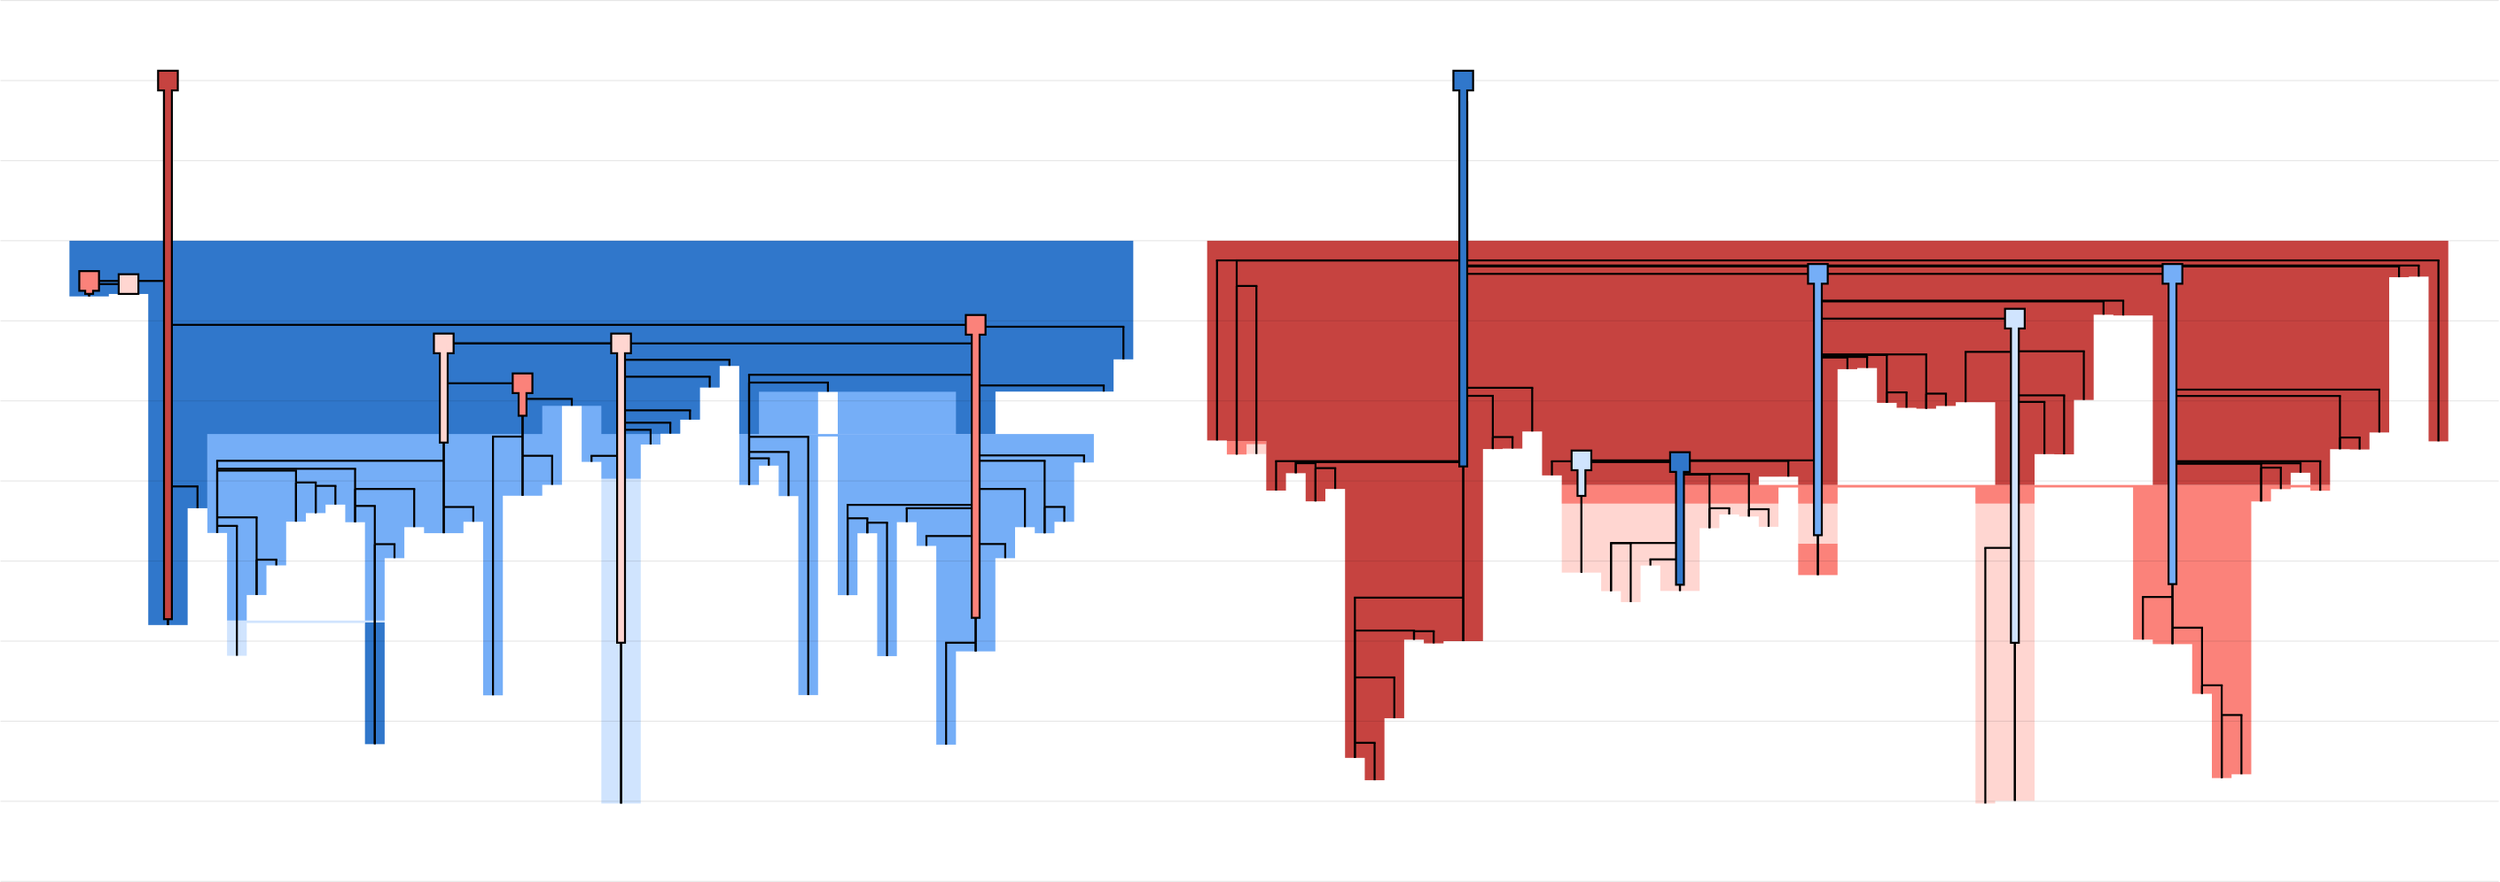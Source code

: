 <?xml version="1.0"?>
<!DOCTYPE ipe SYSTEM "ipe.dtd">
<ipe version="70212" creator="svgtoipe 20191210">
<ipestyle>
<layout paper="768 576" frame="768 576" origin="0 0"/>
<opacity name="10%" value="0.10"/>
<opacity name="20%" value="0.20"/>
<opacity name="30%" value="0.30"/>
<opacity name="40%" value="0.40"/>
<opacity name="50%" value="0.50"/>
<opacity name="60%" value="0.60"/>
<opacity name="70%" value="0.70"/>
<opacity name="80%" value="0.80"/>
<opacity name="90%" value="0.90"/>
<pathstyle cap="0" join="0" fillrule="wind"/>
</ipestyle>
<page>
<group matrix="1 0 0 -1 0 576">
<group>
<group matrix="1 0 0 1 713 350">
<group>
<path fill="0.188235 0.466667 0.796078">
-200 158.293 m
-200 163.135 l
-200 163.376 l
-200 191.198 l
-200 197.848 l
-200 207.869 l
-208 207.869 l
-208 197.848 l
-208 191.198 l
-208 163.376 l
-208 163.135 l
-208 158.293 l
-200 158.293 l
h
</path>
<path fill="0.815686 0.894118 0.996078">
-208 157.611 m
-200 157.611 l
-200 157.852 l
-200 157.984 l
-200 158.293 l
-208 158.293 l
-208 158.611 l
-256 158.611 l
-256 171.933 l
-264 171.933 l
-264 158.293 l
-264 157.984 l
-264 157.852 l
-264 157.611 l
-256 157.611 l
-208 157.611 l
h
</path>
<path fill="0.815686 0.894118 0.996078">
-96 99.9846 m
-96 113.258 l
-96 113.499 l
-96 131.176 l
-96 133.839 l
-96 193.18 l
-96 231.998 l
-112 231.998 l
-112 193.18 l
-112 133.839 l
-112 131.176 l
-112 113.499 l
-112 113.258 l
-112 99.9846 l
-96 99.9846 l
h
</path>
<path fill="0.458824 0.682353 0.968627">
-24 82.7859 m
-24 147.299 l
-24 187.905 l
-32 187.905 l
-32 158.954 l
-32 158.799 l
-32 157.94 l
-32 131.417 l
-32 128.842 l
-32 107.025 l
-32 107.015 l
-40 107.015 l
-40 102.487 l
-40 94.6352 l
-48 94.6352 l
-48 102.477 l
-56 102.477 l
-56 91.6592 l
-56 89.0724 l
-56 82.9265 l
-56 81.7859 l
-48 81.7859 l
-40 81.7859 l
-32 81.7859 l
-24 81.7859 l
-16 81.7859 l
-8 81.7859 l
0 81.7859 l
8 81.7859 l
16 81.7859 l
24 81.7859 l
32 81.7859 l
48 81.7859 l
56 81.7859 l
64 81.7859 l
72 81.7859 l
80 81.7859 l
88 81.7859 l
88 93.3707 l
80 93.3707 l
80 93.3807 l
80 117.472 l
72 117.472 l
72 117.482 l
72 122.126 l
64 122.126 l
64 119.655 l
56 119.655 l
56 122.136 l
56 128.842 l
56 131.417 l
56 132.264 l
48 132.264 l
48 132.274 l
48 157.94 l
48 158.799 l
48 158.954 l
48 166.63 l
48 170.154 l
32 170.154 l
32 170.164 l
32 172.087 l
32 187.915 l
32 208.071 l
24 208.071 l
24 187.915 l
24 127.267 l
16 127.267 l
16 117.616 l
8 117.616 l
8 172.077 l
0 172.077 l
0 122.126 l
-8 122.126 l
-8 147.289 l
-16 147.289 l
-16 82.7859 l
-24 82.7859 l
h
</path>
<path fill="0.458824 0.682353 0.968627">
-56 81.786 m
-56 54.0756 l
-64 54.0756 l
-64 62.8362 l
-72 62.8362 l
-72 75.9354 l
-80 75.9354 l
-80 81.6242 l
-88 81.6242 l
-88 81.786 l
-88 86.0463 l
-96 86.0463 l
-96 86.0563 l
-96 90.6523 l
-96 92.6764 l
-96 92.985 l
-96 99.9847 l
-112 99.9847 l
-112 93.1132 l
-120 93.1132 l
-120 70.3069 l
-128 70.3069 l
-128 93.1232 l
-128 99.9847 l
-128 102.449 l
-136 102.449 l
-136 102.459 l
-136 106.874 l
-152 106.874 l
-152 106.884 l
-152 110.503 l
-152 111.018 l
-152 111.449 l
-152 113.948 l
-152 114.534 l
-152 114.754 l
-152 115.569 l
-152 115.672 l
-152 115.789 l
-152 117.424 l
-152 117.482 l
-152 117.653 l
-152 119.12 l
-152 119.665 l
-152 122.02 l
-152 122.106 l
-152 126.558 l
-152 132.274 l
-152 132.85 l
-152 135.205 l
-152 147.241 l
-152 157.611 l
-152 188.021 l
-160 188.021 l
-160 157.611 l
-160 117.472 l
-168 117.472 l
-168 122.096 l
-184 122.096 l
-184 119.655 l
-192 119.655 l
-192 132.264 l
-200 132.264 l
-200 157.611 l
-208 157.611 l
-208 117.643 l
-216 117.643 l
-216 110.493 l
-224 110.493 l
-224 113.938 l
-232 113.938 l
-232 117.414 l
-240 117.414 l
-240 135.195 l
-248 135.195 l
-248 147.231 l
-256 147.231 l
-256 157.611 l
-264 157.611 l
-264 122.02 l
-264 122.01 l
-272 122.01 l
-272 119.12 l
-272 115.789 l
-272 115.672 l
-272 115.569 l
-272 114.754 l
-272 114.534 l
-272 111.957 l
-272 99.9847 l
-272 96.6567 l
-272 95.9096 l
-272 92.985 l
-272 92.6764 l
-272 19.5589 l
-264 19.5589 l
-256 19.5589 l
-248 19.5589 l
-240 19.5589 l
-232 19.5589 l
-224 19.5589 l
-216 19.5589 l
-208 19.5589 l
-200 19.5589 l
-192 19.5589 l
-184 19.5589 l
-168 19.5589 l
-160 19.5589 l
-152 19.5589 l
-136 19.5589 l
-128 19.5589 l
-112 19.5589 l
-96 19.5589 l
-88 19.5589 l
-48 19.5589 l
48 19.5589 l
48 81.786 l
-16 81.786 l
-16 64.5902 l
-24 64.5902 l
-24 81.786 l
-48 81.786 l
-56 81.786 l
h
</path>
<path fill="0.188235 0.466667 0.796078" pen="448">
88 64.5422 m
48 64.5422 l
48 76.3164 l
48 76.3194 l
48 78.3855 l
48 78.775 l
48 81.786 l
32 81.786 l
32 64.6002 l
-16 64.6002 l
-16 64.5902 l
-24 64.5902 l
-24 64.6002 l
-48 64.6002 l
-48 81.786 l
-56 81.786 l
-56 54.0756 l
-64 54.0756 l
-64 62.8362 l
-72 62.8362 l
-72 75.9354 l
-80 75.9354 l
-80 81.6242 l
-88 81.6242 l
-88 81.786 l
-96 81.786 l
-112 81.786 l
-112 70.3169 l
-120 70.3169 l
-120 70.3069 l
-128 70.3069 l
-128 70.3169 l
-136 70.3169 l
-136 81.786 l
-168 81.786 l
-184 81.786 l
-272 81.786 l
-272 111.957 l
-280 111.957 l
-280 111.967 l
-280 128.092 l
-280 131.373 l
-280 157.919 l
-280 158.314 l
-280 159.44 l
-296 159.44 l
-296 158.314 l
-296 157.919 l
-296 131.373 l
-296 128.092 l
-296 111.967 l
-296 103.09 l
-296 81.786 l
-296 81.6342 l
-296 80.0821 l
-296 78.775 l
-296 78.3855 l
-296 77.182 l
-296 76.3194 l
-296 76.3164 l
-296 75.9454 l
-296 72.1544 l
-296 70.3169 l
-296 67.5003 l
-296 64.6002 l
-296 64.5422 l
-296 62.8462 l
-296 62.0435 l
-296 61.1526 l
-296 60.8649 l
-296 58.4822 l
-296 57.7049 l
-296 54.0856 l
-296 51.6147 l
-296 51.443 l
-296 44.9515 l
-296 38.1722 l
-296 37.3973 l
-296 25.8503 l
-296 24.845 l
-312 24.845 l
-312 25.8403 l
-328 25.8403 l
-328 20.8259 l
-328 19.5589 l
-328 3.20713 l
104 3.20713 l
104 19.5589 l
104 51.433 l
96 51.433 l
96 51.443 l
96 64.5322 l
88 64.5322 l
88 64.5422 l
h
</path>
</group>
</group>
<group matrix="1 0 0 1 923 350">
<group>
<path fill="0.984314 0.509804 0.478431">
180 126.262 m
180 132.61 l
180 139.132 l
164 139.132 l
164 132.61 l
164 126.262 l
180 126.262 l
h
</path>
<path fill="1 0.839216 0.819608">
260 110.061 m
260 116.724 l
260 123.591 l
260 128.071 l
260 137.264 l
260 142.291 l
260 145.191 l
260 155.762 l
260 230.898 l
244 230.898 l
244 230.908 l
244 231.998 l
236 231.998 l
236 230.908 l
236 155.762 l
236 145.191 l
236 142.291 l
236 137.264 l
236 128.071 l
236 123.591 l
236 116.724 l
236 110.061 l
244 110.061 l
260 110.061 l
h
</path>
<path fill="1 0.839216 0.819608">
236 102.507 m
260 102.507 l
260 110.061 l
244 110.061 l
236 110.061 l
236 103.507 l
180 103.507 l
180 110.061 l
180 126.262 l
164 126.262 l
164 119.509 l
164 103.507 l
156 103.507 l
156 119.499 l
148 119.499 l
148 115.316 l
140 115.316 l
140 114.481 l
132 114.481 l
132 120.049 l
124 120.049 l
124 126.262 l
124 132.738 l
124 145.582 l
108 145.582 l
108 135.237 l
100 135.237 l
100 145.592 l
100 145.68 l
100 150.115 l
92 150.115 l
92 145.68 l
92 145.67 l
84 145.67 l
84 138.151 l
84 138.141 l
68 138.141 l
68 126.262 l
68 110.061 l
68 102.507 l
84 102.507 l
92 102.507 l
100 102.507 l
108 102.507 l
124 102.507 l
132 102.507 l
140 102.507 l
148 102.507 l
156 102.507 l
164 102.507 l
180 102.507 l
236 102.507 l
h
</path>
<path fill="0.984314 0.509804 0.478431">
364 102.507 m
372 102.507 l
380 102.507 l
380 103.282 l
380 104.839 l
372 104.839 l
372 104.19 l
372 103.507 l
364 103.507 l
364 104.18 l
356 104.18 l
356 104.849 l
356 109.198 l
348 109.198 l
348 109.208 l
348 220.112 l
340 220.112 l
340 220.122 l
340 221.652 l
332 221.652 l
332 220.122 l
332 196.019 l
332 191.611 l
332 188.366 l
332 187.413 l
332 187.403 l
324 187.403 l
324 183.936 l
324 177.076 l
324 175.698 l
324 169.234 l
324 167.208 l
324 167.198 l
308 167.198 l
308 165.38 l
308 165.37 l
300 165.37 l
300 157.773 l
300 155.59 l
300 110.061 l
300 103.507 l
260 103.507 l
260 110.061 l
244 110.061 l
236 110.061 l
236 103.507 l
180 103.507 l
180 110.061 l
164 110.061 l
164 103.507 l
156 103.507 l
156 110.061 l
140 110.061 l
124 110.061 l
108 110.061 l
68 110.061 l
68 103.282 l
68 102.507 l
108 102.507 l
124 102.507 l
140 102.507 l
156 102.507 l
164 102.507 l
180 102.507 l
236 102.507 l
244 102.507 l
260 102.507 l
300 102.507 l
308 102.507 l
324 102.507 l
332 102.507 l
340 102.507 l
348 102.507 l
356 102.507 l
364 102.507 l
h
</path>
<path fill="1 0.839216 0.819608">
-60 89.9161 m
-60 85.9351 l
-52 85.9351 l
-52 89.9161 l
-60 89.9161 l
h
</path>
<path fill="0.984314 0.509804 0.478431">
-60 89.9161 m
-60 90.1133 l
-68 90.1133 l
-68 85.9352 l
-68 84.6681 l
-60 84.6681 l
-52 84.6681 l
-52 85.9352 l
-60 85.9352 l
-60 89.9161 l
h
</path>
<path fill="0.776471 0.262745 0.25098" pen="520">
300 33.5993 m
300 33.5893 l
292 33.5893 l
292 33.2808 l
284 33.2808 l
284 67.9473 l
276 67.9473 l
276 90.0484 l
268 90.0484 l
268 89.9602 l
260 89.9602 l
260 102.507 l
244 102.507 l
244 68.8599 l
236 68.8599 l
236 68.8499 l
228 68.8499 l
228 70.3695 l
220 70.3695 l
220 71.4924 l
212 71.4924 l
212 71.1189 l
204 71.1189 l
204 69.1143 l
196 69.1143 l
196 54.9619 l
188 54.9619 l
188 55.4236 l
180 55.4236 l
180 102.507 l
164 102.507 l
164 99.1152 l
156 99.1152 l
156 99.1252 l
148 99.1252 l
148 102.507 l
132 102.507 l
124 102.507 l
84 102.507 l
68 102.507 l
68 98.6095 l
60 98.6095 l
60 80.7588 l
52 80.7588 l
52 87.7144 l
44 87.7144 l
44 87.8907 l
36 87.8907 l
36 102.507 l
36 148.299 l
36 165.987 l
20 165.987 l
20 165.997 l
20 166.91 l
12 166.91 l
12 165.393 l
4 165.393 l
4 166.92 l
4 197.331 l
-4 197.331 l
-4 197.341 l
-4 207.31 l
-4 213.452 l
-4 222.534 l
-12 222.534 l
-12 213.452 l
-12 213.442 l
-20 213.442 l
-20 207.31 l
-20 180.743 l
-20 168.2 l
-20 161.681 l
-20 109.164 l
-20 104.113 l
-28 104.113 l
-28 109.154 l
-36 109.154 l
-36 104.784 l
-36 97.707 l
-44 97.707 l
-44 104.774 l
-52 104.774 l
-52 102.507 l
-52 89.9161 l
-52 84.6682 l
-60 84.6682 l
-68 84.6682 l
-68 84.4229 l
-68 84.4129 l
-76 84.4129 l
-76 11.2071 l
-76 3.20713 l
428 3.20713 l
428 11.2071 l
428 84.6682 l
428 84.7656 l
420 84.7656 l
420 17.7959 l
412 17.7959 l
412 18.0446 l
404 18.0446 l
404 81.1555 l
396 81.1555 l
396 84.7756 l
396 88.067 l
388 88.067 l
388 87.9557 l
380 87.9557 l
380 88.077 l
380 102.507 l
372 102.507 l
372 97.5306 l
364 97.5306 l
364 102.507 l
356 102.507 l
324 102.507 l
308 102.507 l
308 33.5993 l
300 33.5993 l
h
</path>
</group>
</group>
<group matrix="1 0 0 1 400 350">
<group>
<path stroke="0 0 0" opacity="10%" pen="0.4">
-43 -94.4567 m
971.5 -94.4567 l
</path>
<path stroke="0 0 0" opacity="10%" pen="0.4">
-43 -61.9021 m
971.5 -61.9021 l
</path>
<path stroke="0 0 0" opacity="10%" pen="0.4">
-43 -29.3475 m
971.5 -29.3475 l
</path>
<path stroke="0 0 0" opacity="10%" pen="0.4">
-43 3.20713 m
971.5 3.20713 l
</path>
<path stroke="0 0 0" opacity="10%" pen="0.4">
-43 35.7617 m
971.5 35.7617 l
</path>
<path stroke="0 0 0" opacity="10%" pen="0.4">
-43 68.3163 m
971.5 68.3163 l
</path>
<path stroke="0 0 0" opacity="10%" pen="0.4">
-43 100.871 m
971.5 100.871 l
</path>
<path stroke="0 0 0" opacity="10%" pen="0.4">
-43 133.426 m
971.5 133.426 l
</path>
<path stroke="0 0 0" opacity="10%" pen="0.4">
-43 165.98 m
971.5 165.98 l
</path>
<path stroke="0 0 0" opacity="10%" pen="0.4">
-43 198.535 m
971.5 198.535 l
</path>
<path stroke="0 0 0" opacity="10%" pen="0.4">
-43 231.089 m
971.5 231.089 l
</path>
<path stroke="0 0 0" opacity="10%" pen="0.4">
-43 263.644 m
971.5 263.644 l
</path>
</group>
</group>
<group matrix="1 0 0 1 713 350">
<group>
<path stroke="0 0 0" pen="0.8">
-320 19.5589 m
-320 20.8259 l
</path>
<path stroke="0 0 0" pen="0.8">
-320.4 19.5589 m
-288 19.5589 l
</path>
<path stroke="0 0 0" pen="0.8">
-320 20.8259 m
-320 25.8503 l
</path>
<path stroke="0 0 0" pen="0.8">
-320 20.8259 m
-320 25.8503 l
</path>
<path stroke="0 0 0" pen="0.8">
-304 20.8259 m
-304 24.855 l
</path>
<path stroke="0 0 0" pen="0.8">
-303.6 20.8259 m
-320 20.8259 l
</path>
<path stroke="0 0 0" pen="0.8">
-288 19.5589 m
-288 37.3973 l
</path>
<path stroke="0 0 0" pen="0.8">
-288 19.5589 m
-288 37.3973 l
</path>
<path stroke="0 0 0" pen="0.8">
-288 37.3973 m
-288 103.09 l
</path>
<path stroke="0 0 0" pen="0.8">
-288 37.3973 m
-288 103.09 l
</path>
<path stroke="0 0 0" pen="0.8">
-288 103.09 m
-288 159.45 l
</path>
<path stroke="0 0 0" pen="0.8">
-288 103.09 m
-288 159.45 l
</path>
<path stroke="0 0 0" pen="0.8">
-276 103.09 m
-276 111.967 l
</path>
<path stroke="0 0 0" pen="0.8">
-275.6 103.09 m
-288 103.09 l
</path>
<path stroke="0 0 0" pen="0.8">
40 37.3973 m
40 38.1722 l
</path>
<path stroke="0 0 0" pen="0.8">
40.4 37.3973 m
-288 37.3973 l
</path>
<path stroke="0 0 0" pen="0.8">
40 38.1722 m
40 44.9515 l
</path>
<path stroke="0 0 0" pen="0.8">
40 38.1722 m
40 44.9515 l
</path>
<path stroke="0 0 0" pen="0.8">
-176 44.9515 m
-176 44.9515 l
</path>
<path stroke="0 0 0" pen="0.8">
-176.4 44.9515 m
40 44.9515 l
</path>
<path stroke="0 0 0" pen="0.8">
-176 44.9515 m
-176 61.1526 l
</path>
<path stroke="0 0 0" pen="0.8">
-176 44.9515 m
-176 61.1526 l
</path>
<path stroke="0 0 0" pen="0.8">
-176 61.1526 m
-176 92.6638 l
</path>
<path stroke="0 0 0" pen="0.8">
-176 61.1526 m
-176 92.6638 l
</path>
<path stroke="0 0 0" pen="0.8">
-268 92.6638 m
-268 95.9096 l
</path>
<path stroke="0 0 0" pen="0.8">
-268.4 92.6638 m
-176 92.6638 l
</path>
<path stroke="0 0 0" pen="0.8">
-268 95.9096 m
-268 96.6567 l
</path>
<path stroke="0 0 0" pen="0.8">
-268 95.9096 m
-268 96.6567 l
</path>
<path stroke="0 0 0" pen="0.8">
-268 96.6567 m
-268 115.672 l
</path>
<path stroke="0 0 0" pen="0.8">
-268 96.6567 m
-268 115.672 l
</path>
<path stroke="0 0 0" pen="0.8">
-268 115.672 m
-268 119.12 l
</path>
<path stroke="0 0 0" pen="0.8">
-268 115.672 m
-268 119.12 l
</path>
<path stroke="0 0 0" pen="0.8">
-268 119.12 m
-268 122.02 l
</path>
<path stroke="0 0 0" pen="0.8">
-268 119.12 m
-268 122.02 l
</path>
<path stroke="0 0 0" pen="0.8">
-260 119.12 m
-260 171.943 l
</path>
<path stroke="0 0 0" pen="0.8">
-259.6 119.12 m
-268 119.12 l
</path>
<path stroke="0 0 0" pen="0.8">
-252 115.672 m
-252 132.85 l
</path>
<path stroke="0 0 0" pen="0.8">
-251.6 115.672 m
-268 115.672 l
</path>
<path stroke="0 0 0" pen="0.8">
-252 132.85 m
-252 147.241 l
</path>
<path stroke="0 0 0" pen="0.8">
-252 132.85 m
-252 147.241 l
</path>
<path stroke="0 0 0" pen="0.8">
-244 132.85 m
-244 135.205 l
</path>
<path stroke="0 0 0" pen="0.8">
-243.6 132.85 m
-252 132.85 l
</path>
<path stroke="0 0 0" pen="0.8">
-236 96.6567 m
-236 101.482 l
</path>
<path stroke="0 0 0" pen="0.8">
-235.6 96.6567 m
-268 96.6567 l
</path>
<path stroke="0 0 0" pen="0.8">
-236 101.482 m
-236 117.424 l
</path>
<path stroke="0 0 0" pen="0.8">
-236 101.482 m
-236 117.424 l
</path>
<path stroke="0 0 0" pen="0.8">
-228 101.482 m
-228 102.861 l
</path>
<path stroke="0 0 0" pen="0.8">
-227.6 101.482 m
-236 101.482 l
</path>
<path stroke="0 0 0" pen="0.8">
-228 102.861 m
-228 113.948 l
</path>
<path stroke="0 0 0" pen="0.8">
-228 102.861 m
-228 113.948 l
</path>
<path stroke="0 0 0" pen="0.8">
-220 102.861 m
-220 110.503 l
</path>
<path stroke="0 0 0" pen="0.8">
-219.6 102.861 m
-228 102.861 l
</path>
<path stroke="0 0 0" pen="0.8">
-212 95.9096 m
-212 104.125 l
</path>
<path stroke="0 0 0" pen="0.8">
-211.6 95.9096 m
-268 95.9096 l
</path>
<path stroke="0 0 0" pen="0.8">
-212 104.125 m
-212 111.018 l
</path>
<path stroke="0 0 0" pen="0.8">
-212 104.125 m
-212 111.018 l
</path>
<path stroke="0 0 0" pen="0.8">
-212 111.018 m
-212 117.653 l
</path>
<path stroke="0 0 0" pen="0.8">
-212 111.018 m
-212 117.653 l
</path>
<path stroke="0 0 0" pen="0.8">
-204 111.018 m
-204 126.558 l
</path>
<path stroke="0 0 0" pen="0.8">
-203.6 111.018 m
-212 111.018 l
</path>
<path stroke="0 0 0" pen="0.8">
-204 126.558 m
-204 207.879 l
</path>
<path stroke="0 0 0" pen="0.8">
-204 126.558 m
-204 207.879 l
</path>
<path stroke="0 0 0" pen="0.8">
-196 126.558 m
-196 132.274 l
</path>
<path stroke="0 0 0" pen="0.8">
-195.6 126.558 m
-204 126.558 l
</path>
<path stroke="0 0 0" pen="0.8">
-188 104.125 m
-188 119.665 l
</path>
<path stroke="0 0 0" pen="0.8">
-187.6 104.125 m
-212 104.125 l
</path>
<path stroke="0 0 0" pen="0.8">
-176 92.6638 m
-176 111.449 l
</path>
<path stroke="0 0 0" pen="0.8">
-176 92.6638 m
-176 111.449 l
</path>
<path stroke="0 0 0" pen="0.8">
-176 111.449 m
-176 122.106 l
</path>
<path stroke="0 0 0" pen="0.8">
-176 111.449 m
-176 122.106 l
</path>
<path stroke="0 0 0" pen="0.8">
-164 111.449 m
-164 117.482 l
</path>
<path stroke="0 0 0" pen="0.8">
-163.6 111.449 m
-176 111.449 l
</path>
<path stroke="0 0 0" pen="0.8">
-144 61.1526 m
-144 67.5003 l
</path>
<path stroke="0 0 0" pen="0.8">
-143.6 61.1526 m
-176 61.1526 l
</path>
<path stroke="0 0 0" pen="0.8">
-144 67.5003 m
-144 82.8406 l
</path>
<path stroke="0 0 0" pen="0.8">
-144 67.5003 m
-144 82.8406 l
</path>
<path stroke="0 0 0" pen="0.8">
-156 82.8406 m
-156 188.031 l
</path>
<path stroke="0 0 0" pen="0.8">
-156.4 82.8406 m
-144 82.8406 l
</path>
<path stroke="0 0 0" pen="0.8">
-144 82.8406 m
-144 90.6245 l
</path>
<path stroke="0 0 0" pen="0.8">
-144 82.8406 m
-144 90.6245 l
</path>
<path stroke="0 0 0" pen="0.8">
-144 90.6245 m
-144 106.884 l
</path>
<path stroke="0 0 0" pen="0.8">
-144 90.6245 m
-144 106.884 l
</path>
<path stroke="0 0 0" pen="0.8">
-132 90.6245 m
-132 102.459 l
</path>
<path stroke="0 0 0" pen="0.8">
-131.6 90.6245 m
-144 90.6245 l
</path>
<path stroke="0 0 0" pen="0.8">
-124 67.5003 m
-124 70.3169 l
</path>
<path stroke="0 0 0" pen="0.8">
-123.6 67.5003 m
-144 67.5003 l
</path>
<path stroke="0 0 0" pen="0.8">
-104 44.9515 m
-104 51.6147 l
</path>
<path stroke="0 0 0" pen="0.8">
-103.6 44.9515 m
-176 44.9515 l
</path>
<path stroke="0 0 0" pen="0.8">
-104 51.6147 m
-104 58.4822 l
</path>
<path stroke="0 0 0" pen="0.8">
-104 51.6147 m
-104 58.4822 l
</path>
<path stroke="0 0 0" pen="0.8">
-104 58.4822 m
-104 72.1544 l
</path>
<path stroke="0 0 0" pen="0.8">
-104 58.4822 m
-104 72.1544 l
</path>
<path stroke="0 0 0" pen="0.8">
-104 72.1544 m
-104 77.182 l
</path>
<path stroke="0 0 0" pen="0.8">
-104 72.1544 m
-104 77.182 l
</path>
<path stroke="0 0 0" pen="0.8">
-104 77.182 m
-104 80.0821 l
</path>
<path stroke="0 0 0" pen="0.8">
-104 77.182 m
-104 80.0821 l
</path>
<path stroke="0 0 0" pen="0.8">
-104 80.0821 m
-104 90.6523 l
</path>
<path stroke="0 0 0" pen="0.8">
-104 80.0821 m
-104 90.6523 l
</path>
<path stroke="0 0 0" pen="0.8">
-116 90.6523 m
-116 93.1232 l
</path>
<path stroke="0 0 0" pen="0.8">
-116.4 90.6523 m
-104 90.6523 l
</path>
<path stroke="0 0 0" pen="0.8">
-104 90.6523 m
-104 232.008 l
</path>
<path stroke="0 0 0" pen="0.8">
-104 90.6523 m
-104 232.008 l
</path>
<path stroke="0 0 0" pen="0.8">
-92 80.0821 m
-92 86.0563 l
</path>
<path stroke="0 0 0" pen="0.8">
-91.6 80.0821 m
-104 80.0821 l
</path>
<path stroke="0 0 0" pen="0.8">
-84 77.182 m
-84 81.6342 l
</path>
<path stroke="0 0 0" pen="0.8">
-83.6 77.182 m
-104 77.182 l
</path>
<path stroke="0 0 0" pen="0.8">
-76 72.1544 m
-76 75.9454 l
</path>
<path stroke="0 0 0" pen="0.8">
-75.6 72.1544 m
-104 72.1544 l
</path>
<path stroke="0 0 0" pen="0.8">
-68 58.4822 m
-68 62.8462 l
</path>
<path stroke="0 0 0" pen="0.8">
-67.6 58.4822 m
-104 58.4822 l
</path>
<path stroke="0 0 0" pen="0.8">
-60 51.6147 m
-60 54.0856 l
</path>
<path stroke="0 0 0" pen="0.8">
-59.6 51.6147 m
-104 51.6147 l
</path>
<path stroke="0 0 0" pen="0.8">
40 44.9515 m
40 57.7049 l
</path>
<path stroke="0 0 0" pen="0.8">
40 44.9515 m
40 57.7049 l
</path>
<path stroke="0 0 0" pen="0.8">
-52 57.7049 m
-52 60.8649 l
</path>
<path stroke="0 0 0" pen="0.8">
-52.4 57.7049 m
40 57.7049 l
</path>
<path stroke="0 0 0" pen="0.8">
-52 60.8649 m
-52 82.9265 l
</path>
<path stroke="0 0 0" pen="0.8">
-52 60.8649 m
-52 82.9265 l
</path>
<path stroke="0 0 0" pen="0.8">
-52 82.9265 m
-52 89.0724 l
</path>
<path stroke="0 0 0" pen="0.8">
-52 82.9265 m
-52 89.0724 l
</path>
<path stroke="0 0 0" pen="0.8">
-52 89.0724 m
-52 91.6592 l
</path>
<path stroke="0 0 0" pen="0.8">
-52 89.0724 m
-52 91.6592 l
</path>
<path stroke="0 0 0" pen="0.8">
-52 91.6592 m
-52 102.487 l
</path>
<path stroke="0 0 0" pen="0.8">
-52 91.6592 m
-52 102.487 l
</path>
<path stroke="0 0 0" pen="0.8">
-44 91.6592 m
-44 94.6452 l
</path>
<path stroke="0 0 0" pen="0.8">
-43.6 91.6592 m
-52 91.6592 l
</path>
<path stroke="0 0 0" pen="0.8">
-36 89.0724 m
-36 107.025 l
</path>
<path stroke="0 0 0" pen="0.8">
-35.6 89.0724 m
-52 89.0724 l
</path>
<path stroke="0 0 0" pen="0.8">
-28 82.9265 m
-28 187.915 l
</path>
<path stroke="0 0 0" pen="0.8">
-27.6 82.9265 m
-52 82.9265 l
</path>
<path stroke="0 0 0" pen="0.8">
-20 60.8649 m
-20 64.6002 l
</path>
<path stroke="0 0 0" pen="0.8">
-19.6 60.8649 m
-52 60.8649 l
</path>
<path stroke="0 0 0" pen="0.8">
40 57.7049 m
40 62.0435 l
</path>
<path stroke="0 0 0" pen="0.8">
40 57.7049 m
40 62.0435 l
</path>
<path stroke="0 0 0" pen="0.8">
40 62.0435 m
40 90.4806 l
</path>
<path stroke="0 0 0" pen="0.8">
40 62.0435 m
40 90.4806 l
</path>
<path stroke="0 0 0" pen="0.8">
40 90.4806 m
40 92.6638 l
</path>
<path stroke="0 0 0" pen="0.8">
40 90.4806 m
40 92.6638 l
</path>
<path stroke="0 0 0" pen="0.8">
40 92.6638 m
40 104.125 l
</path>
<path stroke="0 0 0" pen="0.8">
40 92.6638 m
40 104.125 l
</path>
<path stroke="0 0 0" pen="0.8">
40 104.125 m
40 110.589 l
</path>
<path stroke="0 0 0" pen="0.8">
40 104.125 m
40 110.589 l
</path>
<path stroke="0 0 0" pen="0.8">
-12 110.589 m
-12 116.046 l
</path>
<path stroke="0 0 0" pen="0.8">
-12.4 110.589 m
40 110.589 l
</path>
<path stroke="0 0 0" pen="0.8">
-12 116.046 m
-12 147.299 l
</path>
<path stroke="0 0 0" pen="0.8">
-12 116.046 m
-12 147.299 l
</path>
<path stroke="0 0 0" pen="0.8">
-4 116.046 m
-4 117.827 l
</path>
<path stroke="0 0 0" pen="0.8">
-3.6 116.046 m
-12 116.046 l
</path>
<path stroke="0 0 0" pen="0.8">
-4 117.827 m
-4 122.136 l
</path>
<path stroke="0 0 0" pen="0.8">
-4 117.827 m
-4 122.136 l
</path>
<path stroke="0 0 0" pen="0.8">
4 117.827 m
4 172.087 l
</path>
<path stroke="0 0 0" pen="0.8">
4.4 117.827 m
-4 117.827 l
</path>
<path stroke="0 0 0" pen="0.8">
40 110.589 m
40 111.967 l
</path>
<path stroke="0 0 0" pen="0.8">
40 110.589 m
40 111.967 l
</path>
<path stroke="0 0 0" pen="0.8">
12 111.967 m
12 117.626 l
</path>
<path stroke="0 0 0" pen="0.8">
11.6 111.967 m
40 111.967 l
</path>
<path stroke="0 0 0" pen="0.8">
40 111.967 m
40 123.256 l
</path>
<path stroke="0 0 0" pen="0.8">
40 111.967 m
40 123.256 l
</path>
<path stroke="0 0 0" pen="0.8">
20 123.256 m
20 127.277 l
</path>
<path stroke="0 0 0" pen="0.8">
19.6 123.256 m
40 123.256 l
</path>
<path stroke="0 0 0" pen="0.8">
40 123.256 m
40 126.502 l
</path>
<path stroke="0 0 0" pen="0.8">
40 123.256 m
40 126.502 l
</path>
<path stroke="0 0 0" pen="0.8">
40 126.502 m
40 166.63 l
</path>
<path stroke="0 0 0" pen="0.8">
40 126.502 m
40 166.63 l
</path>
<path stroke="0 0 0" pen="0.8">
28 166.63 m
28 208.081 l
</path>
<path stroke="0 0 0" pen="0.8">
27.6 166.63 m
40 166.63 l
</path>
<path stroke="0 0 0" pen="0.8">
40 166.63 m
40 170.164 l
</path>
<path stroke="0 0 0" pen="0.8">
40 166.63 m
40 170.164 l
</path>
<path stroke="0 0 0" pen="0.8">
52 126.502 m
52 132.274 l
</path>
<path stroke="0 0 0" pen="0.8">
52.4 126.502 m
40 126.502 l
</path>
<path stroke="0 0 0" pen="0.8">
60 104.125 m
60 119.665 l
</path>
<path stroke="0 0 0" pen="0.8">
60.4 104.125 m
40 104.125 l
</path>
<path stroke="0 0 0" pen="0.8">
68 92.6638 m
68 111.422 l
</path>
<path stroke="0 0 0" pen="0.8">
68.4 92.6638 m
40 92.6638 l
</path>
<path stroke="0 0 0" pen="0.8">
68 111.422 m
68 122.136 l
</path>
<path stroke="0 0 0" pen="0.8">
68 111.422 m
68 122.136 l
</path>
<path stroke="0 0 0" pen="0.8">
76 111.422 m
76 117.482 l
</path>
<path stroke="0 0 0" pen="0.8">
76.4 111.422 m
68 111.422 l
</path>
<path stroke="0 0 0" pen="0.8">
84 90.4806 m
84 93.3807 l
</path>
<path stroke="0 0 0" pen="0.8">
84.4 90.4806 m
40 90.4806 l
</path>
<path stroke="0 0 0" pen="0.8">
92 62.0435 m
92 64.5422 l
</path>
<path stroke="0 0 0" pen="0.8">
92.4 62.0435 m
40 62.0435 l
</path>
<path stroke="0 0 0" pen="0.8">
100 38.1722 m
100 51.443 l
</path>
<path stroke="0 0 0" pen="0.8">
100.4 38.1722 m
40 38.1722 l
</path>
</group>
</group>
<group matrix="1 0 0 1 713 350">
<group>
<path stroke="0 0 0" pen="4">
-288 19.5589 m
-288 -61.9021 l
</path>
<path stroke="0 0 0" pen="4">
-288 103.09 m
-288 157.459 l
-288 103.09 l
-288 157.459 l
-288 37.3973 l
-288 103.09 l
-288 19.5589 l
-288 37.3973 l
-288 19.5589 l
-288 -61.9021 l
</path>
<path stroke="0 0 0" fill="0.776471 0.262745 0.25098" stroke-opacity="opaque" pen="0.8">
-292 -65.9021 m
-284 -65.9021 l
-284 -57.9021 l
-292 -57.9021 l
-292 -65.9021 l
h
</path>
<path stroke="0.776471 0.262745 0.25098" fill="0.776471 0.262745 0.25098" stroke-opacity="opaque" pen="2.4">
-288 103.09 m
-288 156.659 l
-288 103.09 l
-288 156.659 l
-288 37.3973 l
-288 103.09 l
-288 19.5589 l
-288 37.3973 l
-288 19.5589 l
-288 -61.9021 l
</path>
<path stroke="0 0 0" pen="4">
-320 20.8259 m
-320 25.2076 l
-320 20.8259 l
-320 25.2076 l
-320 19.5589 l
-320 20.8259 l
</path>
<path stroke="0 0 0" fill="0.984314 0.509804 0.478431" stroke-opacity="opaque" pen="0.8">
-324 15.5589 m
-316 15.5589 l
-316 23.5589 l
-324 23.5589 l
-324 15.5589 l
h
</path>
<path stroke="0.984314 0.509804 0.478431" fill="0.984314 0.509804 0.478431" stroke-opacity="opaque" pen="2.4">
-320 20.8259 m
-320 24.4076 l
-320 20.8259 l
-320 24.4076 l
-320 19.5589 l
-320 20.8259 l
</path>
<path stroke="0 0 0" pen="4">
-304 20.8259 m
-304 24.6178 l
-304 20.8259 l
-304 24.6178 l
</path>
<path stroke="0 0 0" fill="1 0.839216 0.819608" stroke-opacity="opaque" pen="0.8">
-308 16.8259 m
-300 16.8259 l
-300 24.8259 l
-308 24.8259 l
-308 16.8259 l
h
</path>
<path stroke="1 0.839216 0.819608" fill="1 0.839216 0.819608" stroke-opacity="opaque" pen="2.4">
-304 20.8259 m
-304 23.8178 l
-304 20.8259 l
-304 23.8178 l
</path>
<path stroke="0 0 0" pen="4">
40 126.502 m
40 156.902 l
40 126.502 l
40 156.902 l
40 123.256 l
40 126.502 l
40 111.967 l
40 123.256 l
40 110.589 l
40 111.967 l
40 104.125 l
40 110.589 l
40 92.6638 l
40 104.125 l
40 90.4806 l
40 92.6638 l
40 62.0435 l
40 90.4806 l
40 57.7049 l
40 62.0435 l
40 44.9515 l
40 57.7049 l
40 38.1722 l
40 44.9515 l
40 37.3973 l
40 38.1722 l
</path>
<path stroke="0 0 0" fill="0.984314 0.509804 0.478431" stroke-opacity="opaque" pen="0.8">
36 33.3973 m
44 33.3973 l
44 41.3973 l
36 41.3973 l
36 33.3973 l
h
</path>
<path stroke="0.984314 0.509804 0.478431" fill="0.984314 0.509804 0.478431" stroke-opacity="opaque" pen="2.4">
40 126.502 m
40 156.102 l
40 126.502 l
40 156.102 l
40 123.256 l
40 126.502 l
40 111.967 l
40 123.256 l
40 110.589 l
40 111.967 l
40 104.125 l
40 110.589 l
40 92.6638 l
40 104.125 l
40 90.4806 l
40 92.6638 l
40 62.0435 l
40 90.4806 l
40 57.7049 l
40 62.0435 l
40 44.9515 l
40 57.7049 l
40 38.1722 l
40 44.9515 l
40 37.3973 l
40 38.1722 l
</path>
<path stroke="0 0 0" pen="4">
-176 61.1526 m
-176 85.664 l
-176 61.1526 l
-176 85.664 l
-176 44.9515 l
-176 61.1526 l
-176 44.9515 l
-176 44.9515 l
</path>
<path stroke="0 0 0" fill="1 0.839216 0.819608" stroke-opacity="opaque" pen="0.8">
-180 40.9515 m
-172 40.9515 l
-172 48.9515 l
-180 48.9515 l
-180 40.9515 l
h
</path>
<path stroke="1 0.839216 0.819608" fill="1 0.839216 0.819608" stroke-opacity="opaque" pen="2.4">
-176 61.1526 m
-176 84.864 l
-176 61.1526 l
-176 84.864 l
-176 44.9515 l
-176 61.1526 l
-176 44.9515 l
-176 44.9515 l
</path>
<path stroke="0 0 0" pen="4">
-104 90.6523 m
-104 167.028 l
-104 90.6523 l
-104 167.028 l
-104 80.0821 l
-104 90.6523 l
-104 77.182 l
-104 80.0821 l
-104 72.1544 l
-104 77.182 l
-104 58.4822 l
-104 72.1544 l
-104 51.6147 l
-104 58.4822 l
-104 44.9515 l
-104 51.6147 l
</path>
<path stroke="0 0 0" fill="1 0.839216 0.819608" stroke-opacity="opaque" pen="0.8">
-108 40.9515 m
-100 40.9515 l
-100 48.9515 l
-108 48.9515 l
-108 40.9515 l
h
</path>
<path stroke="1 0.839216 0.819608" fill="1 0.839216 0.819608" stroke-opacity="opaque" pen="2.4">
-104 90.6523 m
-104 166.228 l
-104 90.6523 l
-104 166.228 l
-104 80.0821 l
-104 90.6523 l
-104 77.182 l
-104 80.0821 l
-104 72.1544 l
-104 77.182 l
-104 58.4822 l
-104 72.1544 l
-104 51.6147 l
-104 58.4822 l
-104 44.9515 l
-104 51.6147 l
</path>
<path stroke="0 0 0" pen="4">
-144 67.5003 m
-144 74.7554 l
-144 67.5003 l
-144 74.7554 l
-144 61.1526 l
-144 67.5003 l
</path>
<path stroke="0 0 0" fill="0.984314 0.509804 0.478431" stroke-opacity="opaque" pen="0.8">
-148 57.1526 m
-140 57.1526 l
-140 65.1526 l
-148 65.1526 l
-148 57.1526 l
h
</path>
<path stroke="0.984314 0.509804 0.478431" fill="0.984314 0.509804 0.478431" stroke-opacity="opaque" pen="2.4">
-144 67.5003 m
-144 73.9554 l
-144 67.5003 l
-144 73.9554 l
-144 61.1526 l
-144 67.5003 l
</path>
</group>
</group>
<group matrix="1 0 0 1 923 350">
<group>
<path stroke="0 0 0" pen="0.8">
-72 11.2071 m
-72 84.4229 l
</path>
<path stroke="0 0 0" pen="0.8">
-72.4 11.2071 m
28 11.2071 l
</path>
<path stroke="0 0 0" pen="0.8">
28 11.2071 m
28 11.2074 l
</path>
<path stroke="0 0 0" pen="0.8">
28 11.2071 m
28 11.2074 l
</path>
<path stroke="0 0 0" pen="0.8">
28 11.2074 m
28 11.2101 l
</path>
<path stroke="0 0 0" pen="0.8">
28 11.2074 m
28 11.2101 l
</path>
<path stroke="0 0 0" pen="0.8">
-64 11.2101 m
-64 21.589 l
</path>
<path stroke="0 0 0" pen="0.8">
-64.4 11.2101 m
28 11.2101 l
</path>
<path stroke="0 0 0" pen="0.8">
-64 21.589 m
-64 90.1233 l
</path>
<path stroke="0 0 0" pen="0.8">
-64 21.589 m
-64 90.1233 l
</path>
<path stroke="0 0 0" pen="0.8">
-56 21.589 m
-56 89.9261 l
</path>
<path stroke="0 0 0" pen="0.8">
-55.6 21.589 m
-64 21.589 l
</path>
<path stroke="0 0 0" pen="0.8">
28 11.2101 m
28 13.2762 l
</path>
<path stroke="0 0 0" pen="0.8">
28 11.2101 m
28 13.2762 l
</path>
<path stroke="0 0 0" pen="0.8">
28 13.2762 m
28 13.6657 l
</path>
<path stroke="0 0 0" pen="0.8">
28 13.2762 m
28 13.6657 l
</path>
<path stroke="0 0 0" pen="0.8">
28 13.6657 m
28 16.6767 l
</path>
<path stroke="0 0 0" pen="0.8">
28 13.6657 m
28 16.6767 l
</path>
<path stroke="0 0 0" pen="0.8">
28 16.6767 m
28 62.9831 l
</path>
<path stroke="0 0 0" pen="0.8">
28 16.6767 m
28 62.9831 l
</path>
<path stroke="0 0 0" pen="0.8">
28 62.9831 m
28 66.2637 l
</path>
<path stroke="0 0 0" pen="0.8">
28 62.9831 m
28 66.2637 l
</path>
<path stroke="0 0 0" pen="0.8">
28 66.2637 m
28 92.81 l
</path>
<path stroke="0 0 0" pen="0.8">
28 66.2637 m
28 92.81 l
</path>
<path stroke="0 0 0" pen="0.8">
-48 92.81 m
-48 104.784 l
</path>
<path stroke="0 0 0" pen="0.8">
-48.4 92.81 m
28 92.81 l
</path>
<path stroke="0 0 0" pen="0.8">
28 92.81 m
28 93.2044 l
</path>
<path stroke="0 0 0" pen="0.8">
28 92.81 m
28 93.2044 l
</path>
<path stroke="0 0 0" pen="0.8">
-40 93.2044 m
-40 93.6452 l
</path>
<path stroke="0 0 0" pen="0.8">
-40.4 93.2044 m
28 93.2044 l
</path>
<path stroke="0 0 0" pen="0.8">
-40 93.6452 m
-40 97.717 l
</path>
<path stroke="0 0 0" pen="0.8">
-40 93.6452 m
-40 97.717 l
</path>
<path stroke="0 0 0" pen="0.8">
-32 93.6452 m
-32 95.6474 l
</path>
<path stroke="0 0 0" pen="0.8">
-31.6 93.6452 m
-40 93.6452 l
</path>
<path stroke="0 0 0" pen="0.8">
-32 95.6474 m
-32 109.164 l
</path>
<path stroke="0 0 0" pen="0.8">
-32 95.6474 m
-32 109.164 l
</path>
<path stroke="0 0 0" pen="0.8">
-24 95.6474 m
-24 104.123 l
</path>
<path stroke="0 0 0" pen="0.8">
-23.6 95.6474 m
-32 95.6474 l
</path>
<path stroke="0 0 0" pen="0.8">
28 93.2044 m
28 148.299 l
</path>
<path stroke="0 0 0" pen="0.8">
28 93.2044 m
28 148.299 l
</path>
<path stroke="0 0 0" pen="0.8">
-16 148.299 m
-16 161.681 l
</path>
<path stroke="0 0 0" pen="0.8">
-16.4 148.299 m
28 148.299 l
</path>
<path stroke="0 0 0" pen="0.8">
-16 161.681 m
-16 180.743 l
</path>
<path stroke="0 0 0" pen="0.8">
-16 161.681 m
-16 180.743 l
</path>
<path stroke="0 0 0" pen="0.8">
-16 180.743 m
-16 207.31 l
</path>
<path stroke="0 0 0" pen="0.8">
-16 180.743 m
-16 207.31 l
</path>
<path stroke="0 0 0" pen="0.8">
-16 207.31 m
-16 213.452 l
</path>
<path stroke="0 0 0" pen="0.8">
-16 207.31 m
-16 213.452 l
</path>
<path stroke="0 0 0" pen="0.8">
-8 207.31 m
-8 222.544 l
</path>
<path stroke="0 0 0" pen="0.8">
-7.6 207.31 m
-16 207.31 l
</path>
<path stroke="0 0 0" pen="0.8">
0 180.743 m
0 197.341 l
</path>
<path stroke="0 0 0" pen="0.8">
0.4 180.743 m
-16 180.743 l
</path>
<path stroke="0 0 0" pen="0.8">
8 161.681 m
8 161.946 l
</path>
<path stroke="0 0 0" pen="0.8">
8.4 161.681 m
-16 161.681 l
</path>
<path stroke="0 0 0" pen="0.8">
8 161.946 m
8 165.403 l
</path>
<path stroke="0 0 0" pen="0.8">
8 161.946 m
8 165.403 l
</path>
<path stroke="0 0 0" pen="0.8">
16 161.946 m
16 166.92 l
</path>
<path stroke="0 0 0" pen="0.8">
16.4 161.946 m
8 161.946 l
</path>
<path stroke="0 0 0" pen="0.8">
28 148.299 m
28 165.997 l
</path>
<path stroke="0 0 0" pen="0.8">
28 148.299 m
28 165.997 l
</path>
<path stroke="0 0 0" pen="0.8">
40 66.2637 m
40 83.0146 l
</path>
<path stroke="0 0 0" pen="0.8">
40.4 66.2637 m
28 66.2637 l
</path>
<path stroke="0 0 0" pen="0.8">
40 83.0146 m
40 87.9007 l
</path>
<path stroke="0 0 0" pen="0.8">
40 83.0146 m
40 87.9007 l
</path>
<path stroke="0 0 0" pen="0.8">
48 83.0146 m
48 87.7244 l
</path>
<path stroke="0 0 0" pen="0.8">
48.4 83.0146 m
40 83.0146 l
</path>
<path stroke="0 0 0" pen="0.8">
56 62.9831 m
56 80.7688 l
</path>
<path stroke="0 0 0" pen="0.8">
56.4 62.9831 m
28 62.9831 l
</path>
<path stroke="0 0 0" pen="0.8">
172 16.6767 m
172 16.6767 l
</path>
<path stroke="0 0 0" pen="0.8">
172.4 16.6767 m
28 16.6767 l
</path>
<path stroke="0 0 0" pen="0.8">
172 16.6767 m
172 27.5671 l
</path>
<path stroke="0 0 0" pen="0.8">
172 16.6767 m
172 27.5671 l
</path>
<path stroke="0 0 0" pen="0.8">
172 27.5671 m
172 27.8757 l
</path>
<path stroke="0 0 0" pen="0.8">
172 27.5671 m
172 27.8757 l
</path>
<path stroke="0 0 0" pen="0.8">
172 27.8757 m
172 34.8754 l
</path>
<path stroke="0 0 0" pen="0.8">
172 27.8757 m
172 34.8754 l
</path>
<path stroke="0 0 0" pen="0.8">
172 34.8754 m
172 49.4246 l
</path>
<path stroke="0 0 0" pen="0.8">
172 34.8754 m
172 49.4246 l
</path>
<path stroke="0 0 0" pen="0.8">
172 49.4246 m
172 49.645 l
</path>
<path stroke="0 0 0" pen="0.8">
172 49.4246 m
172 49.645 l
</path>
<path stroke="0 0 0" pen="0.8">
172 49.645 m
172 50.4593 l
</path>
<path stroke="0 0 0" pen="0.8">
172 49.645 m
172 50.4593 l
</path>
<path stroke="0 0 0" pen="0.8">
172 50.4593 m
172 50.6797 l
</path>
<path stroke="0 0 0" pen="0.8">
172 50.4593 m
172 50.6797 l
</path>
<path stroke="0 0 0" pen="0.8">
172 50.6797 m
172 92.5014 l
</path>
<path stroke="0 0 0" pen="0.8">
172 50.6797 m
172 92.5014 l
</path>
<path stroke="0 0 0" pen="0.8">
76 92.5014 m
76 92.7427 l
</path>
<path stroke="0 0 0" pen="0.8">
75.6 92.5014 m
172 92.5014 l
</path>
<path stroke="0 0 0" pen="0.8">
76 92.7427 m
76 92.875 l
</path>
<path stroke="0 0 0" pen="0.8">
76 92.7427 m
76 92.875 l
</path>
<path stroke="0 0 0" pen="0.8">
64 92.875 m
64 98.6195 l
</path>
<path stroke="0 0 0" pen="0.8">
63.6 92.875 m
76 92.875 l
</path>
<path stroke="0 0 0" pen="0.8">
76 92.875 m
76 93.1835 l
</path>
<path stroke="0 0 0" pen="0.8">
76 92.875 m
76 93.1835 l
</path>
<path stroke="0 0 0" pen="0.8">
76 93.1835 m
76 138.151 l
</path>
<path stroke="0 0 0" pen="0.8">
76 93.1835 m
76 138.151 l
</path>
<path stroke="0 0 0" pen="0.8">
116 93.1835 m
116 98.0255 l
</path>
<path stroke="0 0 0" pen="0.8">
116.4 93.1835 m
76 93.1835 l
</path>
<path stroke="0 0 0" pen="0.8">
116 98.0255 m
116 98.2668 l
</path>
<path stroke="0 0 0" pen="0.8">
116 98.0255 m
116 98.2668 l
</path>
<path stroke="0 0 0" pen="0.8">
116 98.2668 m
116 126.089 l
</path>
<path stroke="0 0 0" pen="0.8">
116 98.2668 m
116 126.089 l
</path>
<path stroke="0 0 0" pen="0.8">
88 126.089 m
88 126.133 l
</path>
<path stroke="0 0 0" pen="0.8">
87.6 126.089 m
116 126.089 l
</path>
<path stroke="0 0 0" pen="0.8">
88 126.133 m
88 145.68 l
</path>
<path stroke="0 0 0" pen="0.8">
88 126.133 m
88 145.68 l
</path>
<path stroke="0 0 0" pen="0.8">
96 126.133 m
96 150.125 l
</path>
<path stroke="0 0 0" pen="0.8">
96.4 126.133 m
88 126.133 l
</path>
<path stroke="0 0 0" pen="0.8">
116 126.089 m
116 132.738 l
</path>
<path stroke="0 0 0" pen="0.8">
116 126.089 m
116 132.738 l
</path>
<path stroke="0 0 0" pen="0.8">
104 132.738 m
104 135.247 l
</path>
<path stroke="0 0 0" pen="0.8">
103.6 132.738 m
116 132.738 l
</path>
<path stroke="0 0 0" pen="0.8">
116 132.738 m
116 145.592 l
</path>
<path stroke="0 0 0" pen="0.8">
116 132.738 m
116 145.592 l
</path>
<path stroke="0 0 0" pen="0.8">
128 98.2668 m
128 111.96 l
</path>
<path stroke="0 0 0" pen="0.8">
128.4 98.2668 m
116 98.2668 l
</path>
<path stroke="0 0 0" pen="0.8">
128 111.96 m
128 120.059 l
</path>
<path stroke="0 0 0" pen="0.8">
128 111.96 m
128 120.059 l
</path>
<path stroke="0 0 0" pen="0.8">
136 111.96 m
136 114.491 l
</path>
<path stroke="0 0 0" pen="0.8">
136.4 111.96 m
128 111.96 l
</path>
<path stroke="0 0 0" pen="0.8">
144 98.0255 m
144 112.354 l
</path>
<path stroke="0 0 0" pen="0.8">
144.4 98.0255 m
116 98.0255 l
</path>
<path stroke="0 0 0" pen="0.8">
144 112.354 m
144 115.326 l
</path>
<path stroke="0 0 0" pen="0.8">
144 112.354 m
144 115.326 l
</path>
<path stroke="0 0 0" pen="0.8">
152 112.354 m
152 119.509 l
</path>
<path stroke="0 0 0" pen="0.8">
152.4 112.354 m
144 112.354 l
</path>
<path stroke="0 0 0" pen="0.8">
160 92.7427 m
160 99.1252 l
</path>
<path stroke="0 0 0" pen="0.8">
160.4 92.7427 m
76 92.7427 l
</path>
<path stroke="0 0 0" pen="0.8">
172 92.5014 m
172 139.142 l
</path>
<path stroke="0 0 0" pen="0.8">
172 92.5014 m
172 139.142 l
</path>
<path stroke="0 0 0" pen="0.8">
184 50.6797 m
184 55.4336 l
</path>
<path stroke="0 0 0" pen="0.8">
184.4 50.6797 m
172 50.6797 l
</path>
<path stroke="0 0 0" pen="0.8">
192 50.4593 m
192 54.9719 l
</path>
<path stroke="0 0 0" pen="0.8">
192.4 50.4593 m
172 50.4593 l
</path>
<path stroke="0 0 0" pen="0.8">
200 49.645 m
200 64.8554 l
</path>
<path stroke="0 0 0" pen="0.8">
200.4 49.645 m
172 49.645 l
</path>
<path stroke="0 0 0" pen="0.8">
200 64.8554 m
200 69.1243 l
</path>
<path stroke="0 0 0" pen="0.8">
200 64.8554 m
200 69.1243 l
</path>
<path stroke="0 0 0" pen="0.8">
208 64.8554 m
208 71.1289 l
</path>
<path stroke="0 0 0" pen="0.8">
208.4 64.8554 m
200 64.8554 l
</path>
<path stroke="0 0 0" pen="0.8">
216 49.4246 m
216 65.3612 l
</path>
<path stroke="0 0 0" pen="0.8">
216.4 49.4246 m
172 49.4246 l
</path>
<path stroke="0 0 0" pen="0.8">
216 65.3612 m
216 71.5024 l
</path>
<path stroke="0 0 0" pen="0.8">
216 65.3612 m
216 71.5024 l
</path>
<path stroke="0 0 0" pen="0.8">
224 65.3612 m
224 70.3795 l
</path>
<path stroke="0 0 0" pen="0.8">
224.4 65.3612 m
216 65.3612 l
</path>
<path stroke="0 0 0" pen="0.8">
252 34.8754 m
252 48.1485 l
</path>
<path stroke="0 0 0" pen="0.8">
252.4 34.8754 m
172 34.8754 l
</path>
<path stroke="0 0 0" pen="0.8">
252 48.1485 m
252 48.3898 l
</path>
<path stroke="0 0 0" pen="0.8">
252 48.1485 m
252 48.3898 l
</path>
<path stroke="0 0 0" pen="0.8">
232 48.3898 m
232 68.8599 l
</path>
<path stroke="0 0 0" pen="0.8">
231.6 48.3898 m
252 48.3898 l
</path>
<path stroke="0 0 0" pen="0.8">
252 48.3898 m
252 66.0665 l
</path>
<path stroke="0 0 0" pen="0.8">
252 48.3898 m
252 66.0665 l
</path>
<path stroke="0 0 0" pen="0.8">
252 66.0665 m
252 68.7299 l
</path>
<path stroke="0 0 0" pen="0.8">
252 66.0665 m
252 68.7299 l
</path>
<path stroke="0 0 0" pen="0.8">
252 68.7299 m
252 128.071 l
</path>
<path stroke="0 0 0" pen="0.8">
252 68.7299 m
252 128.071 l
</path>
<path stroke="0 0 0" pen="0.8">
240 128.071 m
240 232.008 l
</path>
<path stroke="0 0 0" pen="0.8">
239.6 128.071 m
252 128.071 l
</path>
<path stroke="0 0 0" pen="0.8">
252 128.071 m
252 230.908 l
</path>
<path stroke="0 0 0" pen="0.8">
252 128.071 m
252 230.908 l
</path>
<path stroke="0 0 0" pen="0.8">
264 68.7299 m
264 89.9702 l
</path>
<path stroke="0 0 0" pen="0.8">
264.4 68.7299 m
252 68.7299 l
</path>
<path stroke="0 0 0" pen="0.8">
272 66.0665 m
272 90.0584 l
</path>
<path stroke="0 0 0" pen="0.8">
272.4 66.0665 m
252 66.0665 l
</path>
<path stroke="0 0 0" pen="0.8">
280 48.1485 m
280 67.9573 l
</path>
<path stroke="0 0 0" pen="0.8">
280.4 48.1485 m
252 48.1485 l
</path>
<path stroke="0 0 0" pen="0.8">
288 27.8757 m
288 33.2908 l
</path>
<path stroke="0 0 0" pen="0.8">
288.4 27.8757 m
172 27.8757 l
</path>
<path stroke="0 0 0" pen="0.8">
296 27.5671 m
296 33.5993 l
</path>
<path stroke="0 0 0" pen="0.8">
296.4 27.5671 m
172 27.5671 l
</path>
<path stroke="0 0 0" pen="0.8">
316 16.6767 m
316 63.7325 l
</path>
<path stroke="0 0 0" pen="0.8">
316.4 16.6767 m
172 16.6767 l
</path>
<path stroke="0 0 0" pen="0.8">
316 63.7325 m
316 66.3078 l
</path>
<path stroke="0 0 0" pen="0.8">
316 63.7325 m
316 66.3078 l
</path>
<path stroke="0 0 0" pen="0.8">
316 66.3078 m
316 92.8309 l
</path>
<path stroke="0 0 0" pen="0.8">
316 66.3078 m
316 92.8309 l
</path>
<path stroke="0 0 0" pen="0.8">
316 92.8309 m
316 93.6893 l
</path>
<path stroke="0 0 0" pen="0.8">
316 92.8309 m
316 93.6893 l
</path>
<path stroke="0 0 0" pen="0.8">
316 93.6893 m
316 93.8447 l
</path>
<path stroke="0 0 0" pen="0.8">
316 93.6893 m
316 93.8447 l
</path>
<path stroke="0 0 0" pen="0.8">
316 93.8447 m
316 148.035 l
</path>
<path stroke="0 0 0" pen="0.8">
316 93.8447 m
316 148.035 l
</path>
<path stroke="0 0 0" pen="0.8">
304 148.035 m
304 165.38 l
</path>
<path stroke="0 0 0" pen="0.8">
303.6 148.035 m
316 148.035 l
</path>
<path stroke="0 0 0" pen="0.8">
316 148.035 m
316 160.514 l
</path>
<path stroke="0 0 0" pen="0.8">
316 148.035 m
316 160.514 l
</path>
<path stroke="0 0 0" pen="0.8">
316 160.514 m
316 167.208 l
</path>
<path stroke="0 0 0" pen="0.8">
316 160.514 m
316 167.208 l
</path>
<path stroke="0 0 0" pen="0.8">
328 160.514 m
328 183.936 l
</path>
<path stroke="0 0 0" pen="0.8">
328.4 160.514 m
316 160.514 l
</path>
<path stroke="0 0 0" pen="0.8">
328 183.936 m
328 187.413 l
</path>
<path stroke="0 0 0" pen="0.8">
328 183.936 m
328 187.413 l
</path>
<path stroke="0 0 0" pen="0.8">
336 183.936 m
336 196.019 l
</path>
<path stroke="0 0 0" pen="0.8">
336.4 183.936 m
328 183.936 l
</path>
<path stroke="0 0 0" pen="0.8">
336 196.019 m
336 221.662 l
</path>
<path stroke="0 0 0" pen="0.8">
336 196.019 m
336 221.662 l
</path>
<path stroke="0 0 0" pen="0.8">
344 196.019 m
344 220.122 l
</path>
<path stroke="0 0 0" pen="0.8">
344.4 196.019 m
336 196.019 l
</path>
<path stroke="0 0 0" pen="0.8">
352 93.8447 m
352 95.4502 l
</path>
<path stroke="0 0 0" pen="0.8">
352.4 93.8447 m
316 93.8447 l
</path>
<path stroke="0 0 0" pen="0.8">
352 95.4502 m
352 109.208 l
</path>
<path stroke="0 0 0" pen="0.8">
352 95.4502 m
352 109.208 l
</path>
<path stroke="0 0 0" pen="0.8">
360 95.4502 m
360 104.19 l
</path>
<path stroke="0 0 0" pen="0.8">
360.4 95.4502 m
352 95.4502 l
</path>
<path stroke="0 0 0" pen="0.8">
368 93.6893 m
368 97.5406 l
</path>
<path stroke="0 0 0" pen="0.8">
368.4 93.6893 m
316 93.6893 l
</path>
<path stroke="0 0 0" pen="0.8">
376 92.8309 m
376 104.849 l
</path>
<path stroke="0 0 0" pen="0.8">
376.4 92.8309 m
316 92.8309 l
</path>
<path stroke="0 0 0" pen="0.8">
384 66.3078 m
384 83.2118 l
</path>
<path stroke="0 0 0" pen="0.8">
384.4 66.3078 m
316 66.3078 l
</path>
<path stroke="0 0 0" pen="0.8">
384 83.2118 m
384 87.9657 l
</path>
<path stroke="0 0 0" pen="0.8">
384 83.2118 m
384 87.9657 l
</path>
<path stroke="0 0 0" pen="0.8">
392 83.2118 m
392 88.077 l
</path>
<path stroke="0 0 0" pen="0.8">
392.4 83.2118 m
384 83.2118 l
</path>
<path stroke="0 0 0" pen="0.8">
400 63.7325 m
400 81.1655 l
</path>
<path stroke="0 0 0" pen="0.8">
400.4 63.7325 m
316 63.7325 l
</path>
<path stroke="0 0 0" pen="0.8">
408 13.6657 m
408 18.0546 l
</path>
<path stroke="0 0 0" pen="0.8">
408.4 13.6657 m
28 13.6657 l
</path>
<path stroke="0 0 0" pen="0.8">
416 13.2762 m
416 17.8059 l
</path>
<path stroke="0 0 0" pen="0.8">
416.4 13.2762 m
28 13.2762 l
</path>
<path stroke="0 0 0" pen="0.8">
424 11.2074 m
424 84.7756 l
</path>
<path stroke="0 0 0" pen="0.8">
424.4 11.2074 m
28 11.2074 l
</path>
</group>
</group>
<group matrix="1 0 0 1 923 350">
<group>
<path stroke="0 0 0" pen="4">
28 11.2071 m
28 -53.5503 l
</path>
<path stroke="0 0 0" pen="4">
28 93.2044 m
28 95.3681 l
28 93.2044 l
28 95.3681 l
28 92.81 l
28 93.2044 l
28 66.2637 l
28 92.81 l
28 62.9831 l
28 66.2637 l
28 16.6767 l
28 62.9831 l
28 13.6657 l
28 16.6767 l
28 13.2762 l
28 13.6657 l
28 11.2101 l
28 13.2762 l
28 11.2074 l
28 11.2101 l
28 11.2071 l
28 11.2074 l
28 11.2071 l
28 -61.9021 l
</path>
<path stroke="0 0 0" fill="0.188235 0.466667 0.796078" stroke-opacity="opaque" pen="0.8">
24 -65.9021 m
32 -65.9021 l
32 -57.9021 l
24 -57.9021 l
24 -65.9021 l
h
</path>
<path stroke="0.188235 0.466667 0.796078" fill="0.188235 0.466667 0.796078" stroke-opacity="opaque" pen="2.4">
28 93.2044 m
28 94.5681 l
28 93.2044 l
28 94.5681 l
28 92.81 l
28 93.2044 l
28 66.2637 l
28 92.81 l
28 62.9831 l
28 66.2637 l
28 16.6767 l
28 62.9831 l
28 13.6657 l
28 16.6767 l
28 13.2762 l
28 13.6657 l
28 11.2101 l
28 13.2762 l
28 11.2074 l
28 11.2101 l
28 11.2071 l
28 11.2074 l
28 11.2071 l
28 -61.9021 l
</path>
<path stroke="0 0 0" pen="4">
172 92.5014 m
172 123.318 l
172 92.5014 l
172 123.318 l
172 50.6797 l
172 92.5014 l
172 50.4593 l
172 50.6797 l
172 49.645 l
172 50.4593 l
172 49.4246 l
172 49.645 l
172 34.8754 l
172 49.4246 l
172 27.8757 l
172 34.8754 l
172 27.5671 l
172 27.8757 l
172 16.6767 l
172 27.5671 l
172 16.6767 l
172 16.6767 l
</path>
<path stroke="0 0 0" fill="0.458824 0.682353 0.968627" stroke-opacity="opaque" pen="0.8">
168 12.6767 m
176 12.6767 l
176 20.6767 l
168 20.6767 l
168 12.6767 l
h
</path>
<path stroke="0.458824 0.682353 0.968627" fill="0.458824 0.682353 0.968627" stroke-opacity="opaque" pen="2.4">
172 92.5014 m
172 122.518 l
172 92.5014 l
172 122.518 l
172 50.6797 l
172 92.5014 l
172 50.4593 l
172 50.6797 l
172 49.645 l
172 50.4593 l
172 49.4246 l
172 49.645 l
172 34.8754 l
172 49.4246 l
172 27.8757 l
172 34.8754 l
172 27.5671 l
172 27.8757 l
172 16.6767 l
172 27.5671 l
172 16.6767 l
172 16.6767 l
</path>
<path stroke="0 0 0" pen="4">
316 93.8447 m
316 143.201 l
316 93.8447 l
316 143.201 l
316 93.6893 l
316 93.8447 l
316 92.8309 l
316 93.6893 l
316 66.3078 l
316 92.8309 l
316 63.7325 l
316 66.3078 l
316 16.6767 l
316 63.7325 l
</path>
<path stroke="0 0 0" fill="0.458824 0.682353 0.968627" stroke-opacity="opaque" pen="0.8">
312 12.6767 m
320 12.6767 l
320 20.6767 l
312 20.6767 l
312 12.6767 l
h
</path>
<path stroke="0.458824 0.682353 0.968627" fill="0.458824 0.682353 0.968627" stroke-opacity="opaque" pen="2.4">
316 93.8447 m
316 142.401 l
316 93.8447 l
316 142.401 l
316 93.6893 l
316 93.8447 l
316 92.8309 l
316 93.6893 l
316 66.3078 l
316 92.8309 l
316 63.7325 l
316 66.3078 l
316 16.6767 l
316 63.7325 l
</path>
<path stroke="0 0 0" pen="4">
252 128.071 m
252 167.053 l
252 128.071 l
252 167.053 l
252 68.7299 l
252 128.071 l
252 66.0665 l
252 68.7299 l
252 48.3898 l
252 66.0665 l
252 48.1485 l
252 48.3898 l
252 34.8754 l
252 48.1485 l
</path>
<path stroke="0 0 0" fill="0.815686 0.894118 0.996078" stroke-opacity="opaque" pen="0.8">
248 30.8754 m
256 30.8754 l
256 38.8754 l
248 38.8754 l
248 30.8754 l
h
</path>
<path stroke="0.815686 0.894118 0.996078" fill="0.815686 0.894118 0.996078" stroke-opacity="opaque" pen="2.4">
252 128.071 m
252 166.253 l
252 128.071 l
252 166.253 l
252 68.7299 l
252 128.071 l
252 66.0665 l
252 68.7299 l
252 48.3898 l
252 66.0665 l
252 48.1485 l
252 48.3898 l
252 34.8754 l
252 48.1485 l
</path>
<path stroke="0 0 0" pen="4">
76 93.1835 m
76 107.34 l
76 93.1835 l
76 107.34 l
76 92.875 l
76 93.1835 l
76 92.7427 l
76 92.875 l
76 92.5014 l
76 92.7427 l
</path>
<path stroke="0 0 0" fill="0.815686 0.894118 0.996078" stroke-opacity="opaque" pen="0.8">
72 88.5014 m
80 88.5014 l
80 96.5014 l
72 96.5014 l
72 88.5014 l
h
</path>
<path stroke="0.815686 0.894118 0.996078" fill="0.815686 0.894118 0.996078" stroke-opacity="opaque" pen="2.4">
76 93.1835 m
76 106.54 l
76 93.1835 l
76 106.54 l
76 92.875 l
76 93.1835 l
76 92.7427 l
76 92.875 l
76 92.5014 l
76 92.7427 l
</path>
<path stroke="0 0 0" pen="4">
116 132.738 m
116 143.465 l
116 132.738 l
116 143.465 l
116 126.089 l
116 132.738 l
116 98.2668 l
116 126.089 l
116 98.0255 l
116 98.2668 l
116 93.1835 l
116 98.0255 l
</path>
<path stroke="0 0 0" fill="0.188235 0.466667 0.796078" stroke-opacity="opaque" pen="0.8">
112 89.1835 m
120 89.1835 l
120 97.1835 l
112 97.1835 l
112 89.1835 l
h
</path>
<path stroke="0.188235 0.466667 0.796078" fill="0.188235 0.466667 0.796078" stroke-opacity="opaque" pen="2.4">
116 132.738 m
116 142.665 l
116 132.738 l
116 142.665 l
116 126.089 l
116 132.738 l
116 98.2668 l
116 126.089 l
116 98.0255 l
116 98.2668 l
116 93.1835 l
116 98.0255 l
</path>
</group>
</group>
</group>
</group>
</page>
</ipe>
